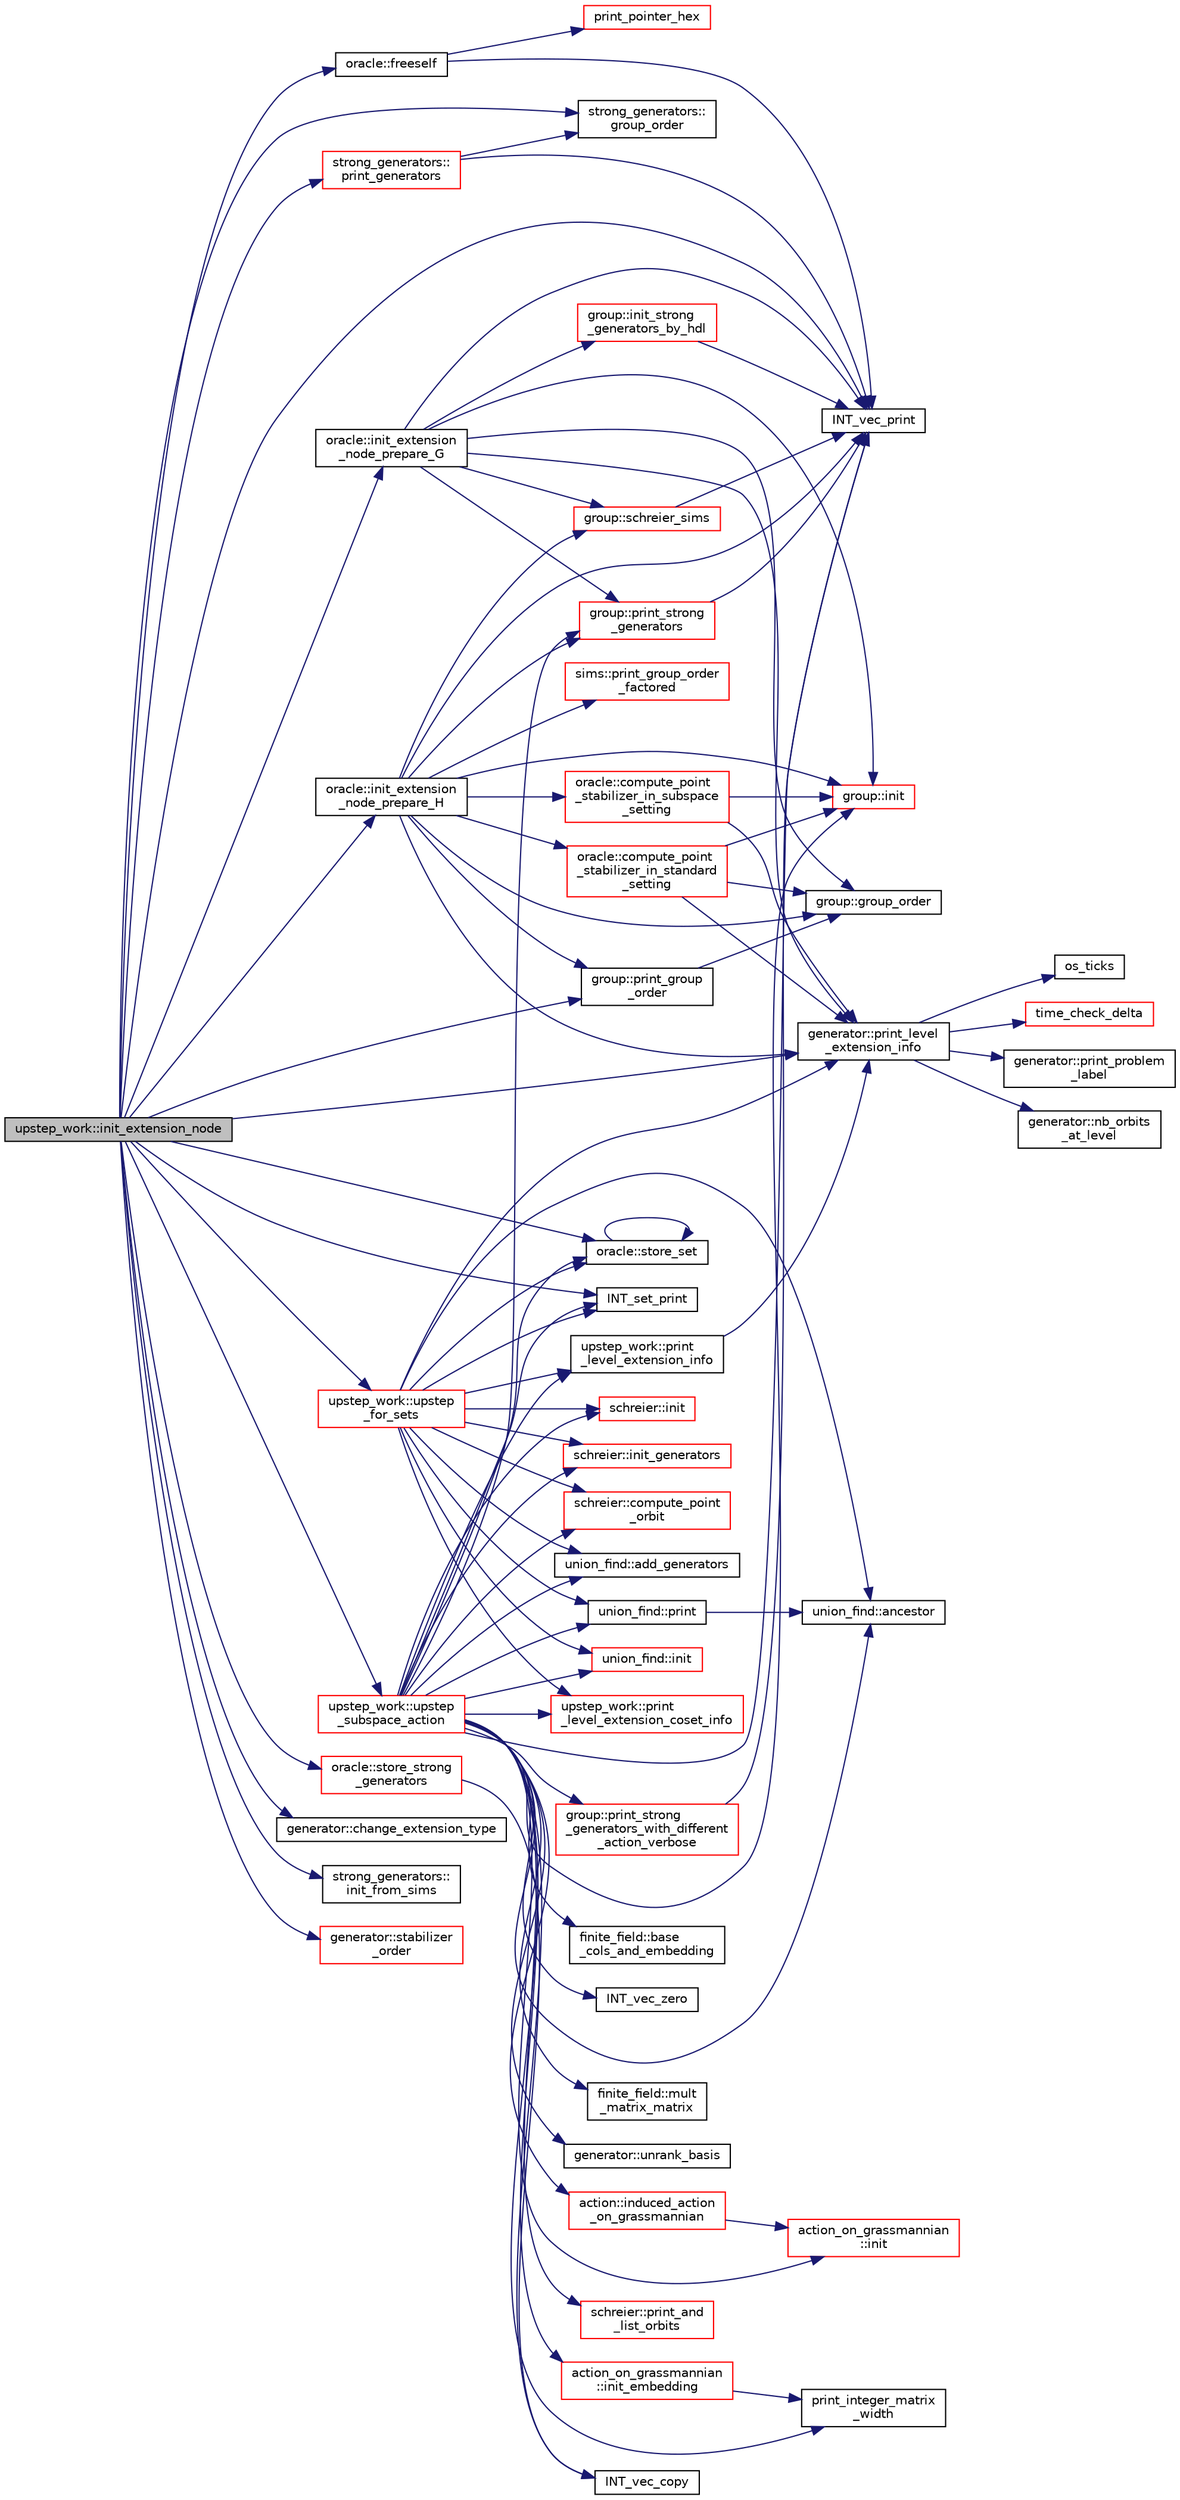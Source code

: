 digraph "upstep_work::init_extension_node"
{
  edge [fontname="Helvetica",fontsize="10",labelfontname="Helvetica",labelfontsize="10"];
  node [fontname="Helvetica",fontsize="10",shape=record];
  rankdir="LR";
  Node1970 [label="upstep_work::init_extension_node",height=0.2,width=0.4,color="black", fillcolor="grey75", style="filled", fontcolor="black"];
  Node1970 -> Node1971 [color="midnightblue",fontsize="10",style="solid",fontname="Helvetica"];
  Node1971 [label="generator::print_level\l_extension_info",height=0.2,width=0.4,color="black", fillcolor="white", style="filled",URL="$d7/d73/classgenerator.html#aa771f96ac28c2c79e029e3d66b3b2942"];
  Node1971 -> Node1972 [color="midnightblue",fontsize="10",style="solid",fontname="Helvetica"];
  Node1972 [label="os_ticks",height=0.2,width=0.4,color="black", fillcolor="white", style="filled",URL="$d5/db4/io__and__os_8h.html#a3da6d2b09e35d569adb7101dffcb5224"];
  Node1971 -> Node1973 [color="midnightblue",fontsize="10",style="solid",fontname="Helvetica"];
  Node1973 [label="time_check_delta",height=0.2,width=0.4,color="red", fillcolor="white", style="filled",URL="$d9/d60/discreta_8h.html#a89a8565e34c7dcbb97180cd6af7454a1"];
  Node1971 -> Node1976 [color="midnightblue",fontsize="10",style="solid",fontname="Helvetica"];
  Node1976 [label="generator::print_problem\l_label",height=0.2,width=0.4,color="black", fillcolor="white", style="filled",URL="$d7/d73/classgenerator.html#a06d3c064ba84ebe8db3537e6273f16c3"];
  Node1971 -> Node1977 [color="midnightblue",fontsize="10",style="solid",fontname="Helvetica"];
  Node1977 [label="generator::nb_orbits\l_at_level",height=0.2,width=0.4,color="black", fillcolor="white", style="filled",URL="$d7/d73/classgenerator.html#a020f3d8378448310d044a4a24fadf301"];
  Node1970 -> Node1978 [color="midnightblue",fontsize="10",style="solid",fontname="Helvetica"];
  Node1978 [label="oracle::freeself",height=0.2,width=0.4,color="black", fillcolor="white", style="filled",URL="$d7/da7/classoracle.html#a809f2f45c76a4289aca3d22d05fcacc1"];
  Node1978 -> Node1979 [color="midnightblue",fontsize="10",style="solid",fontname="Helvetica"];
  Node1979 [label="INT_vec_print",height=0.2,width=0.4,color="black", fillcolor="white", style="filled",URL="$df/dbf/sajeeb_8_c.html#a79a5901af0b47dd0d694109543c027fe"];
  Node1978 -> Node1980 [color="midnightblue",fontsize="10",style="solid",fontname="Helvetica"];
  Node1980 [label="print_pointer_hex",height=0.2,width=0.4,color="red", fillcolor="white", style="filled",URL="$d5/db4/io__and__os_8h.html#a32add94de62a1d910cc0fc35ed90ab48"];
  Node1970 -> Node1982 [color="midnightblue",fontsize="10",style="solid",fontname="Helvetica"];
  Node1982 [label="oracle::store_set",height=0.2,width=0.4,color="black", fillcolor="white", style="filled",URL="$d7/da7/classoracle.html#abbf5fae543cb81c13c03282968faf9ad"];
  Node1982 -> Node1982 [color="midnightblue",fontsize="10",style="solid",fontname="Helvetica"];
  Node1970 -> Node1979 [color="midnightblue",fontsize="10",style="solid",fontname="Helvetica"];
  Node1970 -> Node1983 [color="midnightblue",fontsize="10",style="solid",fontname="Helvetica"];
  Node1983 [label="INT_set_print",height=0.2,width=0.4,color="black", fillcolor="white", style="filled",URL="$df/dbf/sajeeb_8_c.html#a97614645ec11df30e0e896367f91ffd9"];
  Node1970 -> Node1984 [color="midnightblue",fontsize="10",style="solid",fontname="Helvetica"];
  Node1984 [label="oracle::init_extension\l_node_prepare_G",height=0.2,width=0.4,color="black", fillcolor="white", style="filled",URL="$d7/da7/classoracle.html#afa9983d0c22028563d6a6b812c888b32"];
  Node1984 -> Node1985 [color="midnightblue",fontsize="10",style="solid",fontname="Helvetica"];
  Node1985 [label="group::init",height=0.2,width=0.4,color="red", fillcolor="white", style="filled",URL="$d1/db7/classgroup.html#a9f5de0500658e265332c7f62c0d3962d"];
  Node1984 -> Node1971 [color="midnightblue",fontsize="10",style="solid",fontname="Helvetica"];
  Node1984 -> Node1979 [color="midnightblue",fontsize="10",style="solid",fontname="Helvetica"];
  Node1984 -> Node1987 [color="midnightblue",fontsize="10",style="solid",fontname="Helvetica"];
  Node1987 [label="group::init_strong\l_generators_by_hdl",height=0.2,width=0.4,color="red", fillcolor="white", style="filled",URL="$d1/db7/classgroup.html#a65100d600cfb0955dae3582a2d6a2532"];
  Node1987 -> Node1979 [color="midnightblue",fontsize="10",style="solid",fontname="Helvetica"];
  Node1984 -> Node1994 [color="midnightblue",fontsize="10",style="solid",fontname="Helvetica"];
  Node1994 [label="group::print_strong\l_generators",height=0.2,width=0.4,color="red", fillcolor="white", style="filled",URL="$d1/db7/classgroup.html#a28168557ca6d4330258f84127d2e5eca"];
  Node1994 -> Node1979 [color="midnightblue",fontsize="10",style="solid",fontname="Helvetica"];
  Node1984 -> Node2004 [color="midnightblue",fontsize="10",style="solid",fontname="Helvetica"];
  Node2004 [label="group::schreier_sims",height=0.2,width=0.4,color="red", fillcolor="white", style="filled",URL="$d1/db7/classgroup.html#a224ed784f302897ca0c0e578446afa08"];
  Node2004 -> Node1979 [color="midnightblue",fontsize="10",style="solid",fontname="Helvetica"];
  Node1984 -> Node2018 [color="midnightblue",fontsize="10",style="solid",fontname="Helvetica"];
  Node2018 [label="group::group_order",height=0.2,width=0.4,color="black", fillcolor="white", style="filled",URL="$d1/db7/classgroup.html#a2d70bcf6a1495e7fb8e16ba7dfadb725"];
  Node1970 -> Node2019 [color="midnightblue",fontsize="10",style="solid",fontname="Helvetica"];
  Node2019 [label="oracle::init_extension\l_node_prepare_H",height=0.2,width=0.4,color="black", fillcolor="white", style="filled",URL="$d7/da7/classoracle.html#a6a121e9674bbd011685430a95dbc1b77"];
  Node2019 -> Node1985 [color="midnightblue",fontsize="10",style="solid",fontname="Helvetica"];
  Node2019 -> Node1971 [color="midnightblue",fontsize="10",style="solid",fontname="Helvetica"];
  Node2019 -> Node1979 [color="midnightblue",fontsize="10",style="solid",fontname="Helvetica"];
  Node2019 -> Node2020 [color="midnightblue",fontsize="10",style="solid",fontname="Helvetica"];
  Node2020 [label="sims::print_group_order\l_factored",height=0.2,width=0.4,color="red", fillcolor="white", style="filled",URL="$d9/df3/classsims.html#a15c45e963bcaa8e2e073dc48b7c24aca"];
  Node2019 -> Node2022 [color="midnightblue",fontsize="10",style="solid",fontname="Helvetica"];
  Node2022 [label="oracle::compute_point\l_stabilizer_in_subspace\l_setting",height=0.2,width=0.4,color="red", fillcolor="white", style="filled",URL="$d7/da7/classoracle.html#ac88b56b30c84a4b5cd9b75869d468025"];
  Node2022 -> Node1985 [color="midnightblue",fontsize="10",style="solid",fontname="Helvetica"];
  Node2022 -> Node1971 [color="midnightblue",fontsize="10",style="solid",fontname="Helvetica"];
  Node2019 -> Node2507 [color="midnightblue",fontsize="10",style="solid",fontname="Helvetica"];
  Node2507 [label="oracle::compute_point\l_stabilizer_in_standard\l_setting",height=0.2,width=0.4,color="red", fillcolor="white", style="filled",URL="$d7/da7/classoracle.html#afa7b2b71cd2ccbb807a740d6e1085982"];
  Node2507 -> Node1985 [color="midnightblue",fontsize="10",style="solid",fontname="Helvetica"];
  Node2507 -> Node1971 [color="midnightblue",fontsize="10",style="solid",fontname="Helvetica"];
  Node2507 -> Node2018 [color="midnightblue",fontsize="10",style="solid",fontname="Helvetica"];
  Node2019 -> Node2004 [color="midnightblue",fontsize="10",style="solid",fontname="Helvetica"];
  Node2019 -> Node2018 [color="midnightblue",fontsize="10",style="solid",fontname="Helvetica"];
  Node2019 -> Node2506 [color="midnightblue",fontsize="10",style="solid",fontname="Helvetica"];
  Node2506 [label="group::print_group\l_order",height=0.2,width=0.4,color="black", fillcolor="white", style="filled",URL="$d1/db7/classgroup.html#aa43ecff562ccdcb7305ace4e7414f3d8"];
  Node2506 -> Node2018 [color="midnightblue",fontsize="10",style="solid",fontname="Helvetica"];
  Node2019 -> Node1994 [color="midnightblue",fontsize="10",style="solid",fontname="Helvetica"];
  Node1970 -> Node2518 [color="midnightblue",fontsize="10",style="solid",fontname="Helvetica"];
  Node2518 [label="upstep_work::upstep\l_subspace_action",height=0.2,width=0.4,color="red", fillcolor="white", style="filled",URL="$d2/dd6/classupstep__work.html#afd45c862c93f460a2e523f074d024529"];
  Node2518 -> Node1982 [color="midnightblue",fontsize="10",style="solid",fontname="Helvetica"];
  Node2518 -> Node2519 [color="midnightblue",fontsize="10",style="solid",fontname="Helvetica"];
  Node2519 [label="upstep_work::print\l_level_extension_info",height=0.2,width=0.4,color="black", fillcolor="white", style="filled",URL="$d2/dd6/classupstep__work.html#a367fb897ab6fe9cd94c511a1931d4dc7"];
  Node2519 -> Node1971 [color="midnightblue",fontsize="10",style="solid",fontname="Helvetica"];
  Node2518 -> Node1983 [color="midnightblue",fontsize="10",style="solid",fontname="Helvetica"];
  Node2518 -> Node2520 [color="midnightblue",fontsize="10",style="solid",fontname="Helvetica"];
  Node2520 [label="generator::unrank_basis",height=0.2,width=0.4,color="black", fillcolor="white", style="filled",URL="$d7/d73/classgenerator.html#a96a9c414abdce08fc133b402fb238eb7"];
  Node2518 -> Node2030 [color="midnightblue",fontsize="10",style="solid",fontname="Helvetica"];
  Node2030 [label="print_integer_matrix\l_width",height=0.2,width=0.4,color="black", fillcolor="white", style="filled",URL="$d5/db4/io__and__os_8h.html#aa78f3e73fc2179251bd15adbcc31573f"];
  Node2518 -> Node1985 [color="midnightblue",fontsize="10",style="solid",fontname="Helvetica"];
  Node2518 -> Node2521 [color="midnightblue",fontsize="10",style="solid",fontname="Helvetica"];
  Node2521 [label="action_on_grassmannian\l::init",height=0.2,width=0.4,color="red", fillcolor="white", style="filled",URL="$d9/ddf/classaction__on__grassmannian.html#a2cf7eda6b88fa033fdc4486fa0508e84"];
  Node2518 -> Node2522 [color="midnightblue",fontsize="10",style="solid",fontname="Helvetica"];
  Node2522 [label="action_on_grassmannian\l::init_embedding",height=0.2,width=0.4,color="red", fillcolor="white", style="filled",URL="$d9/ddf/classaction__on__grassmannian.html#acb563f33fd61018eda4e5aff9da6128f"];
  Node2522 -> Node2030 [color="midnightblue",fontsize="10",style="solid",fontname="Helvetica"];
  Node2518 -> Node2524 [color="midnightblue",fontsize="10",style="solid",fontname="Helvetica"];
  Node2524 [label="action::induced_action\l_on_grassmannian",height=0.2,width=0.4,color="red", fillcolor="white", style="filled",URL="$d2/d86/classaction.html#a4dc271144a2899d2f94f88e52e4e538d"];
  Node2524 -> Node2521 [color="midnightblue",fontsize="10",style="solid",fontname="Helvetica"];
  Node2518 -> Node2531 [color="midnightblue",fontsize="10",style="solid",fontname="Helvetica"];
  Node2531 [label="schreier::init",height=0.2,width=0.4,color="red", fillcolor="white", style="filled",URL="$d3/dd6/classschreier.html#a7443bebde2aa08acae16c0ff29c9abcf"];
  Node2518 -> Node2534 [color="midnightblue",fontsize="10",style="solid",fontname="Helvetica"];
  Node2534 [label="schreier::init_generators",height=0.2,width=0.4,color="red", fillcolor="white", style="filled",URL="$d3/dd6/classschreier.html#a04fd581636085a7414e1b5d1004e44e0"];
  Node2518 -> Node1994 [color="midnightblue",fontsize="10",style="solid",fontname="Helvetica"];
  Node2518 -> Node2535 [color="midnightblue",fontsize="10",style="solid",fontname="Helvetica"];
  Node2535 [label="group::print_strong\l_generators_with_different\l_action_verbose",height=0.2,width=0.4,color="red", fillcolor="white", style="filled",URL="$d1/db7/classgroup.html#ad958526581eabad1dc1b973d9e41de7c"];
  Node2535 -> Node1979 [color="midnightblue",fontsize="10",style="solid",fontname="Helvetica"];
  Node2518 -> Node2536 [color="midnightblue",fontsize="10",style="solid",fontname="Helvetica"];
  Node2536 [label="schreier::compute_point\l_orbit",height=0.2,width=0.4,color="red", fillcolor="white", style="filled",URL="$d3/dd6/classschreier.html#a429138e463c8c25dddd8557340ed9edd"];
  Node2518 -> Node2541 [color="midnightblue",fontsize="10",style="solid",fontname="Helvetica"];
  Node2541 [label="schreier::print_and\l_list_orbits",height=0.2,width=0.4,color="red", fillcolor="white", style="filled",URL="$d3/dd6/classschreier.html#a601f9c08d5a6f37f849d22fa4e89d892"];
  Node2518 -> Node2542 [color="midnightblue",fontsize="10",style="solid",fontname="Helvetica"];
  Node2542 [label="union_find::init",height=0.2,width=0.4,color="red", fillcolor="white", style="filled",URL="$d1/dfb/classunion__find.html#aa5570ce2160988e7ea7de8b2b8756f70"];
  Node2518 -> Node2545 [color="midnightblue",fontsize="10",style="solid",fontname="Helvetica"];
  Node2545 [label="union_find::add_generators",height=0.2,width=0.4,color="black", fillcolor="white", style="filled",URL="$d1/dfb/classunion__find.html#af020c4dd8966a2917b6ae1f6c925c4dc"];
  Node2518 -> Node2546 [color="midnightblue",fontsize="10",style="solid",fontname="Helvetica"];
  Node2546 [label="union_find::print",height=0.2,width=0.4,color="black", fillcolor="white", style="filled",URL="$d1/dfb/classunion__find.html#af6000e243b74029060540235bd2b89fe"];
  Node2546 -> Node2547 [color="midnightblue",fontsize="10",style="solid",fontname="Helvetica"];
  Node2547 [label="union_find::ancestor",height=0.2,width=0.4,color="black", fillcolor="white", style="filled",URL="$d1/dfb/classunion__find.html#a22f99b0522ca36b2d8fd31b12c145bfc"];
  Node2518 -> Node2547 [color="midnightblue",fontsize="10",style="solid",fontname="Helvetica"];
  Node2518 -> Node2548 [color="midnightblue",fontsize="10",style="solid",fontname="Helvetica"];
  Node2548 [label="upstep_work::print\l_level_extension_coset_info",height=0.2,width=0.4,color="red", fillcolor="white", style="filled",URL="$d2/dd6/classupstep__work.html#a30abe055c26f63cf6279de866b8584dc"];
  Node2518 -> Node2056 [color="midnightblue",fontsize="10",style="solid",fontname="Helvetica"];
  Node2056 [label="INT_vec_copy",height=0.2,width=0.4,color="black", fillcolor="white", style="filled",URL="$df/dbf/sajeeb_8_c.html#ac2d875e27e009af6ec04d17254d11075"];
  Node2518 -> Node2550 [color="midnightblue",fontsize="10",style="solid",fontname="Helvetica"];
  Node2550 [label="finite_field::base\l_cols_and_embedding",height=0.2,width=0.4,color="black", fillcolor="white", style="filled",URL="$df/d5a/classfinite__field.html#a128291953c379b46dfe3e40595faf2e5"];
  Node2518 -> Node1979 [color="midnightblue",fontsize="10",style="solid",fontname="Helvetica"];
  Node2518 -> Node2122 [color="midnightblue",fontsize="10",style="solid",fontname="Helvetica"];
  Node2122 [label="INT_vec_zero",height=0.2,width=0.4,color="black", fillcolor="white", style="filled",URL="$df/dbf/sajeeb_8_c.html#aa8c9c7977203577026080f546fe4980f"];
  Node2518 -> Node2062 [color="midnightblue",fontsize="10",style="solid",fontname="Helvetica"];
  Node2062 [label="finite_field::mult\l_matrix_matrix",height=0.2,width=0.4,color="black", fillcolor="white", style="filled",URL="$df/d5a/classfinite__field.html#a5e28706b815838d0ec34de1fa74bc3c4"];
  Node1970 -> Node2592 [color="midnightblue",fontsize="10",style="solid",fontname="Helvetica"];
  Node2592 [label="upstep_work::upstep\l_for_sets",height=0.2,width=0.4,color="red", fillcolor="white", style="filled",URL="$d2/dd6/classupstep__work.html#acbfe3d5e23c38c3dc8f5908e0bc5bf1b"];
  Node2592 -> Node1982 [color="midnightblue",fontsize="10",style="solid",fontname="Helvetica"];
  Node2592 -> Node1971 [color="midnightblue",fontsize="10",style="solid",fontname="Helvetica"];
  Node2592 -> Node1983 [color="midnightblue",fontsize="10",style="solid",fontname="Helvetica"];
  Node2592 -> Node2519 [color="midnightblue",fontsize="10",style="solid",fontname="Helvetica"];
  Node2592 -> Node2531 [color="midnightblue",fontsize="10",style="solid",fontname="Helvetica"];
  Node2592 -> Node2534 [color="midnightblue",fontsize="10",style="solid",fontname="Helvetica"];
  Node2592 -> Node2536 [color="midnightblue",fontsize="10",style="solid",fontname="Helvetica"];
  Node2592 -> Node2542 [color="midnightblue",fontsize="10",style="solid",fontname="Helvetica"];
  Node2592 -> Node2545 [color="midnightblue",fontsize="10",style="solid",fontname="Helvetica"];
  Node2592 -> Node2546 [color="midnightblue",fontsize="10",style="solid",fontname="Helvetica"];
  Node2592 -> Node2548 [color="midnightblue",fontsize="10",style="solid",fontname="Helvetica"];
  Node2592 -> Node2547 [color="midnightblue",fontsize="10",style="solid",fontname="Helvetica"];
  Node1970 -> Node2597 [color="midnightblue",fontsize="10",style="solid",fontname="Helvetica"];
  Node2597 [label="generator::change_extension_type",height=0.2,width=0.4,color="black", fillcolor="white", style="filled",URL="$d7/d73/classgenerator.html#a8701aa1c97fa3c67a483ec2cfaf45476"];
  Node1970 -> Node2506 [color="midnightblue",fontsize="10",style="solid",fontname="Helvetica"];
  Node1970 -> Node2493 [color="midnightblue",fontsize="10",style="solid",fontname="Helvetica"];
  Node2493 [label="strong_generators::\linit_from_sims",height=0.2,width=0.4,color="black", fillcolor="white", style="filled",URL="$dc/d09/classstrong__generators.html#a2b997decdab82e889c1151f29a846a66"];
  Node1970 -> Node2598 [color="midnightblue",fontsize="10",style="solid",fontname="Helvetica"];
  Node2598 [label="strong_generators::\lgroup_order",height=0.2,width=0.4,color="black", fillcolor="white", style="filled",URL="$dc/d09/classstrong__generators.html#a91f453c2bfd6502b96f4b4eed16beb20"];
  Node1970 -> Node2599 [color="midnightblue",fontsize="10",style="solid",fontname="Helvetica"];
  Node2599 [label="strong_generators::\lprint_generators",height=0.2,width=0.4,color="red", fillcolor="white", style="filled",URL="$dc/d09/classstrong__generators.html#adccd259b435afd96d89cd664daa6c897"];
  Node2599 -> Node2598 [color="midnightblue",fontsize="10",style="solid",fontname="Helvetica"];
  Node2599 -> Node1979 [color="midnightblue",fontsize="10",style="solid",fontname="Helvetica"];
  Node1970 -> Node2600 [color="midnightblue",fontsize="10",style="solid",fontname="Helvetica"];
  Node2600 [label="oracle::store_strong\l_generators",height=0.2,width=0.4,color="red", fillcolor="white", style="filled",URL="$d7/da7/classoracle.html#a905d0cad4b33515e581039ed8902b3be"];
  Node2600 -> Node2056 [color="midnightblue",fontsize="10",style="solid",fontname="Helvetica"];
  Node1970 -> Node2601 [color="midnightblue",fontsize="10",style="solid",fontname="Helvetica"];
  Node2601 [label="generator::stabilizer\l_order",height=0.2,width=0.4,color="red", fillcolor="white", style="filled",URL="$d7/d73/classgenerator.html#abab7963cd9296ce0328c67ebb204c98c"];
}
